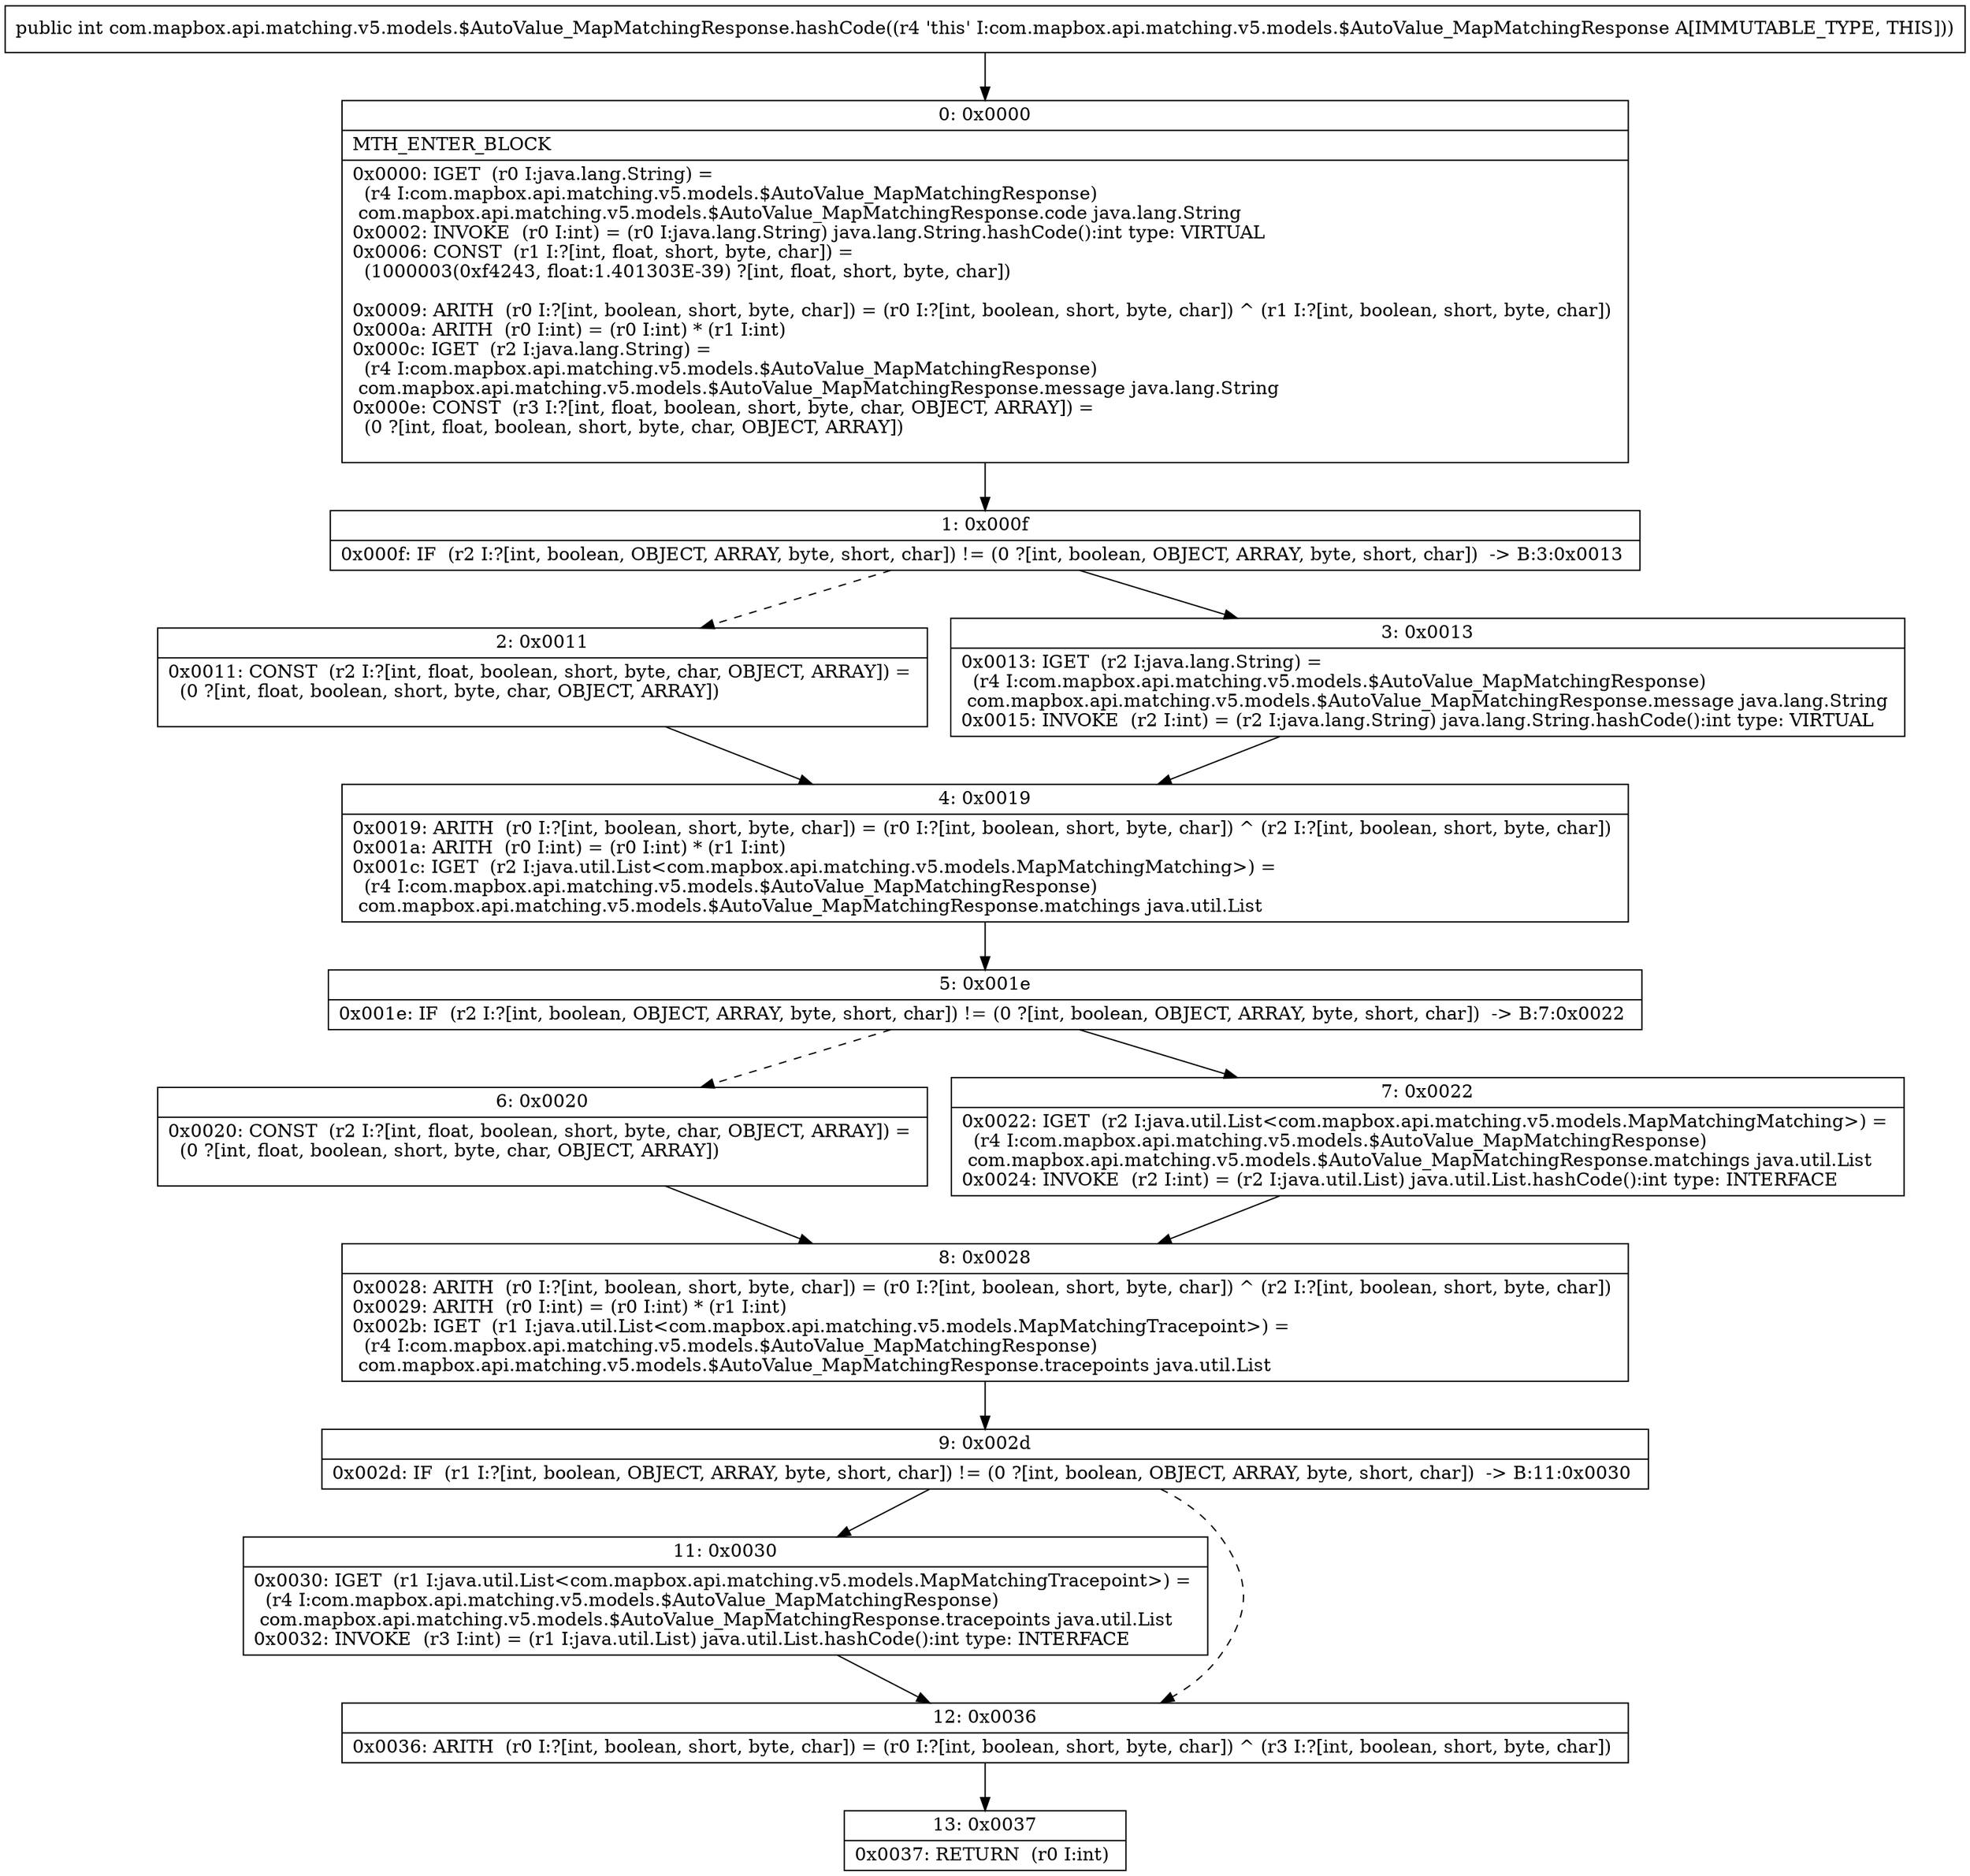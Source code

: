 digraph "CFG forcom.mapbox.api.matching.v5.models.$AutoValue_MapMatchingResponse.hashCode()I" {
Node_0 [shape=record,label="{0\:\ 0x0000|MTH_ENTER_BLOCK\l|0x0000: IGET  (r0 I:java.lang.String) = \l  (r4 I:com.mapbox.api.matching.v5.models.$AutoValue_MapMatchingResponse)\l com.mapbox.api.matching.v5.models.$AutoValue_MapMatchingResponse.code java.lang.String \l0x0002: INVOKE  (r0 I:int) = (r0 I:java.lang.String) java.lang.String.hashCode():int type: VIRTUAL \l0x0006: CONST  (r1 I:?[int, float, short, byte, char]) = \l  (1000003(0xf4243, float:1.401303E\-39) ?[int, float, short, byte, char])\l \l0x0009: ARITH  (r0 I:?[int, boolean, short, byte, char]) = (r0 I:?[int, boolean, short, byte, char]) ^ (r1 I:?[int, boolean, short, byte, char]) \l0x000a: ARITH  (r0 I:int) = (r0 I:int) * (r1 I:int) \l0x000c: IGET  (r2 I:java.lang.String) = \l  (r4 I:com.mapbox.api.matching.v5.models.$AutoValue_MapMatchingResponse)\l com.mapbox.api.matching.v5.models.$AutoValue_MapMatchingResponse.message java.lang.String \l0x000e: CONST  (r3 I:?[int, float, boolean, short, byte, char, OBJECT, ARRAY]) = \l  (0 ?[int, float, boolean, short, byte, char, OBJECT, ARRAY])\l \l}"];
Node_1 [shape=record,label="{1\:\ 0x000f|0x000f: IF  (r2 I:?[int, boolean, OBJECT, ARRAY, byte, short, char]) != (0 ?[int, boolean, OBJECT, ARRAY, byte, short, char])  \-\> B:3:0x0013 \l}"];
Node_2 [shape=record,label="{2\:\ 0x0011|0x0011: CONST  (r2 I:?[int, float, boolean, short, byte, char, OBJECT, ARRAY]) = \l  (0 ?[int, float, boolean, short, byte, char, OBJECT, ARRAY])\l \l}"];
Node_3 [shape=record,label="{3\:\ 0x0013|0x0013: IGET  (r2 I:java.lang.String) = \l  (r4 I:com.mapbox.api.matching.v5.models.$AutoValue_MapMatchingResponse)\l com.mapbox.api.matching.v5.models.$AutoValue_MapMatchingResponse.message java.lang.String \l0x0015: INVOKE  (r2 I:int) = (r2 I:java.lang.String) java.lang.String.hashCode():int type: VIRTUAL \l}"];
Node_4 [shape=record,label="{4\:\ 0x0019|0x0019: ARITH  (r0 I:?[int, boolean, short, byte, char]) = (r0 I:?[int, boolean, short, byte, char]) ^ (r2 I:?[int, boolean, short, byte, char]) \l0x001a: ARITH  (r0 I:int) = (r0 I:int) * (r1 I:int) \l0x001c: IGET  (r2 I:java.util.List\<com.mapbox.api.matching.v5.models.MapMatchingMatching\>) = \l  (r4 I:com.mapbox.api.matching.v5.models.$AutoValue_MapMatchingResponse)\l com.mapbox.api.matching.v5.models.$AutoValue_MapMatchingResponse.matchings java.util.List \l}"];
Node_5 [shape=record,label="{5\:\ 0x001e|0x001e: IF  (r2 I:?[int, boolean, OBJECT, ARRAY, byte, short, char]) != (0 ?[int, boolean, OBJECT, ARRAY, byte, short, char])  \-\> B:7:0x0022 \l}"];
Node_6 [shape=record,label="{6\:\ 0x0020|0x0020: CONST  (r2 I:?[int, float, boolean, short, byte, char, OBJECT, ARRAY]) = \l  (0 ?[int, float, boolean, short, byte, char, OBJECT, ARRAY])\l \l}"];
Node_7 [shape=record,label="{7\:\ 0x0022|0x0022: IGET  (r2 I:java.util.List\<com.mapbox.api.matching.v5.models.MapMatchingMatching\>) = \l  (r4 I:com.mapbox.api.matching.v5.models.$AutoValue_MapMatchingResponse)\l com.mapbox.api.matching.v5.models.$AutoValue_MapMatchingResponse.matchings java.util.List \l0x0024: INVOKE  (r2 I:int) = (r2 I:java.util.List) java.util.List.hashCode():int type: INTERFACE \l}"];
Node_8 [shape=record,label="{8\:\ 0x0028|0x0028: ARITH  (r0 I:?[int, boolean, short, byte, char]) = (r0 I:?[int, boolean, short, byte, char]) ^ (r2 I:?[int, boolean, short, byte, char]) \l0x0029: ARITH  (r0 I:int) = (r0 I:int) * (r1 I:int) \l0x002b: IGET  (r1 I:java.util.List\<com.mapbox.api.matching.v5.models.MapMatchingTracepoint\>) = \l  (r4 I:com.mapbox.api.matching.v5.models.$AutoValue_MapMatchingResponse)\l com.mapbox.api.matching.v5.models.$AutoValue_MapMatchingResponse.tracepoints java.util.List \l}"];
Node_9 [shape=record,label="{9\:\ 0x002d|0x002d: IF  (r1 I:?[int, boolean, OBJECT, ARRAY, byte, short, char]) != (0 ?[int, boolean, OBJECT, ARRAY, byte, short, char])  \-\> B:11:0x0030 \l}"];
Node_11 [shape=record,label="{11\:\ 0x0030|0x0030: IGET  (r1 I:java.util.List\<com.mapbox.api.matching.v5.models.MapMatchingTracepoint\>) = \l  (r4 I:com.mapbox.api.matching.v5.models.$AutoValue_MapMatchingResponse)\l com.mapbox.api.matching.v5.models.$AutoValue_MapMatchingResponse.tracepoints java.util.List \l0x0032: INVOKE  (r3 I:int) = (r1 I:java.util.List) java.util.List.hashCode():int type: INTERFACE \l}"];
Node_12 [shape=record,label="{12\:\ 0x0036|0x0036: ARITH  (r0 I:?[int, boolean, short, byte, char]) = (r0 I:?[int, boolean, short, byte, char]) ^ (r3 I:?[int, boolean, short, byte, char]) \l}"];
Node_13 [shape=record,label="{13\:\ 0x0037|0x0037: RETURN  (r0 I:int) \l}"];
MethodNode[shape=record,label="{public int com.mapbox.api.matching.v5.models.$AutoValue_MapMatchingResponse.hashCode((r4 'this' I:com.mapbox.api.matching.v5.models.$AutoValue_MapMatchingResponse A[IMMUTABLE_TYPE, THIS])) }"];
MethodNode -> Node_0;
Node_0 -> Node_1;
Node_1 -> Node_2[style=dashed];
Node_1 -> Node_3;
Node_2 -> Node_4;
Node_3 -> Node_4;
Node_4 -> Node_5;
Node_5 -> Node_6[style=dashed];
Node_5 -> Node_7;
Node_6 -> Node_8;
Node_7 -> Node_8;
Node_8 -> Node_9;
Node_9 -> Node_11;
Node_9 -> Node_12[style=dashed];
Node_11 -> Node_12;
Node_12 -> Node_13;
}

